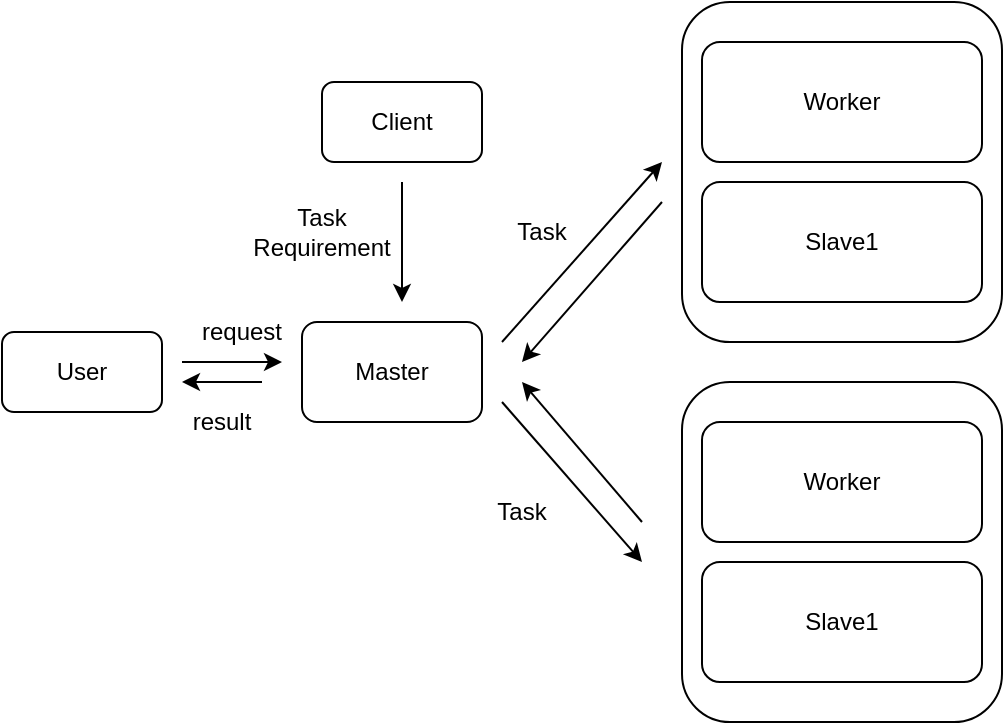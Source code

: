 <mxfile version="24.3.1" type="github">
  <diagram name="第 1 页" id="22jh-L8lwbN132M2Ddrg">
    <mxGraphModel dx="1026" dy="522" grid="1" gridSize="10" guides="1" tooltips="1" connect="1" arrows="1" fold="1" page="1" pageScale="1" pageWidth="827" pageHeight="1169" math="0" shadow="0">
      <root>
        <mxCell id="0" />
        <mxCell id="1" parent="0" />
        <mxCell id="UeR7RmoX9N9JRWBss3cU-4" value="" style="rounded=1;whiteSpace=wrap;html=1;" vertex="1" parent="1">
          <mxGeometry x="470" y="160" width="160" height="170" as="geometry" />
        </mxCell>
        <mxCell id="UeR7RmoX9N9JRWBss3cU-1" value="Slave1" style="rounded=1;whiteSpace=wrap;html=1;" vertex="1" parent="1">
          <mxGeometry x="480" y="250" width="140" height="60" as="geometry" />
        </mxCell>
        <mxCell id="UeR7RmoX9N9JRWBss3cU-3" value="Master" style="rounded=1;whiteSpace=wrap;html=1;" vertex="1" parent="1">
          <mxGeometry x="280" y="320" width="90" height="50" as="geometry" />
        </mxCell>
        <mxCell id="UeR7RmoX9N9JRWBss3cU-5" value="Worker" style="rounded=1;whiteSpace=wrap;html=1;" vertex="1" parent="1">
          <mxGeometry x="480" y="180" width="140" height="60" as="geometry" />
        </mxCell>
        <mxCell id="UeR7RmoX9N9JRWBss3cU-6" value="" style="rounded=1;whiteSpace=wrap;html=1;" vertex="1" parent="1">
          <mxGeometry x="470" y="350" width="160" height="170" as="geometry" />
        </mxCell>
        <mxCell id="UeR7RmoX9N9JRWBss3cU-7" value="Slave1" style="rounded=1;whiteSpace=wrap;html=1;" vertex="1" parent="1">
          <mxGeometry x="480" y="440" width="140" height="60" as="geometry" />
        </mxCell>
        <mxCell id="UeR7RmoX9N9JRWBss3cU-8" value="Worker" style="rounded=1;whiteSpace=wrap;html=1;" vertex="1" parent="1">
          <mxGeometry x="480" y="370" width="140" height="60" as="geometry" />
        </mxCell>
        <mxCell id="UeR7RmoX9N9JRWBss3cU-9" value="Client" style="rounded=1;whiteSpace=wrap;html=1;" vertex="1" parent="1">
          <mxGeometry x="290" y="200" width="80" height="40" as="geometry" />
        </mxCell>
        <mxCell id="UeR7RmoX9N9JRWBss3cU-10" value="User" style="rounded=1;whiteSpace=wrap;html=1;" vertex="1" parent="1">
          <mxGeometry x="130" y="325" width="80" height="40" as="geometry" />
        </mxCell>
        <mxCell id="UeR7RmoX9N9JRWBss3cU-11" value="" style="endArrow=classic;html=1;rounded=0;" edge="1" parent="1">
          <mxGeometry width="50" height="50" relative="1" as="geometry">
            <mxPoint x="380" y="330" as="sourcePoint" />
            <mxPoint x="460" y="240" as="targetPoint" />
          </mxGeometry>
        </mxCell>
        <mxCell id="UeR7RmoX9N9JRWBss3cU-12" value="" style="endArrow=classic;html=1;rounded=0;" edge="1" parent="1">
          <mxGeometry width="50" height="50" relative="1" as="geometry">
            <mxPoint x="380" y="360" as="sourcePoint" />
            <mxPoint x="450" y="440" as="targetPoint" />
          </mxGeometry>
        </mxCell>
        <mxCell id="UeR7RmoX9N9JRWBss3cU-13" value="Task" style="text;html=1;align=center;verticalAlign=middle;whiteSpace=wrap;rounded=0;" vertex="1" parent="1">
          <mxGeometry x="370" y="260" width="60" height="30" as="geometry" />
        </mxCell>
        <mxCell id="UeR7RmoX9N9JRWBss3cU-14" value="Task" style="text;html=1;align=center;verticalAlign=middle;whiteSpace=wrap;rounded=0;" vertex="1" parent="1">
          <mxGeometry x="360" y="400" width="60" height="30" as="geometry" />
        </mxCell>
        <mxCell id="UeR7RmoX9N9JRWBss3cU-15" value="" style="endArrow=classic;html=1;rounded=0;" edge="1" parent="1">
          <mxGeometry width="50" height="50" relative="1" as="geometry">
            <mxPoint x="330" y="250" as="sourcePoint" />
            <mxPoint x="330" y="310" as="targetPoint" />
          </mxGeometry>
        </mxCell>
        <mxCell id="UeR7RmoX9N9JRWBss3cU-16" value="&lt;div&gt;Task&lt;/div&gt;&lt;div&gt;Requirement&lt;/div&gt;" style="text;html=1;align=center;verticalAlign=middle;whiteSpace=wrap;rounded=0;" vertex="1" parent="1">
          <mxGeometry x="260" y="260" width="60" height="30" as="geometry" />
        </mxCell>
        <mxCell id="UeR7RmoX9N9JRWBss3cU-17" value="" style="endArrow=classic;html=1;rounded=0;" edge="1" parent="1">
          <mxGeometry width="50" height="50" relative="1" as="geometry">
            <mxPoint x="220" y="340" as="sourcePoint" />
            <mxPoint x="270" y="340" as="targetPoint" />
          </mxGeometry>
        </mxCell>
        <mxCell id="UeR7RmoX9N9JRWBss3cU-18" value="request" style="text;html=1;align=center;verticalAlign=middle;whiteSpace=wrap;rounded=0;" vertex="1" parent="1">
          <mxGeometry x="220" y="310" width="60" height="30" as="geometry" />
        </mxCell>
        <mxCell id="UeR7RmoX9N9JRWBss3cU-21" value="result" style="text;html=1;align=center;verticalAlign=middle;whiteSpace=wrap;rounded=0;" vertex="1" parent="1">
          <mxGeometry x="210" y="355" width="60" height="30" as="geometry" />
        </mxCell>
        <mxCell id="UeR7RmoX9N9JRWBss3cU-22" value="" style="endArrow=classic;html=1;rounded=0;" edge="1" parent="1">
          <mxGeometry width="50" height="50" relative="1" as="geometry">
            <mxPoint x="260" y="350" as="sourcePoint" />
            <mxPoint x="220" y="350" as="targetPoint" />
          </mxGeometry>
        </mxCell>
        <mxCell id="UeR7RmoX9N9JRWBss3cU-23" value="" style="endArrow=classic;html=1;rounded=0;" edge="1" parent="1">
          <mxGeometry width="50" height="50" relative="1" as="geometry">
            <mxPoint x="460" y="260" as="sourcePoint" />
            <mxPoint x="390" y="340" as="targetPoint" />
          </mxGeometry>
        </mxCell>
        <mxCell id="UeR7RmoX9N9JRWBss3cU-24" value="" style="endArrow=classic;html=1;rounded=0;" edge="1" parent="1">
          <mxGeometry width="50" height="50" relative="1" as="geometry">
            <mxPoint x="450" y="420" as="sourcePoint" />
            <mxPoint x="390" y="350" as="targetPoint" />
          </mxGeometry>
        </mxCell>
      </root>
    </mxGraphModel>
  </diagram>
</mxfile>
